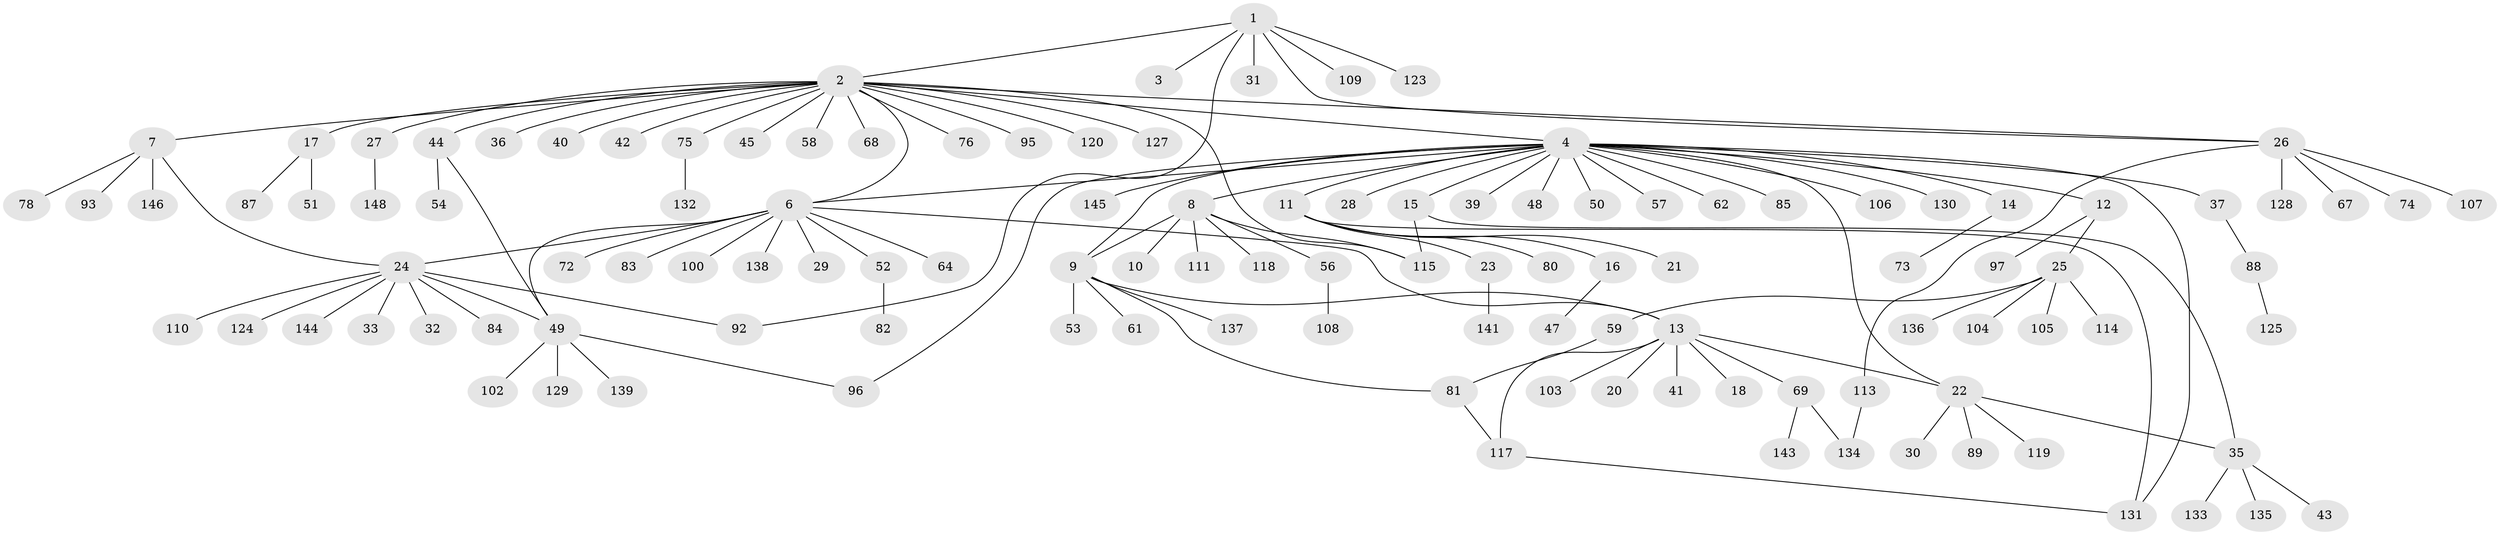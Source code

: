 // original degree distribution, {5: 0.013513513513513514, 18: 0.006756756756756757, 2: 0.10810810810810811, 7: 0.04054054054054054, 17: 0.006756756756756757, 12: 0.006756756756756757, 8: 0.013513513513513514, 1: 0.6554054054054054, 3: 0.08783783783783784, 10: 0.006756756756756757, 4: 0.04054054054054054, 9: 0.006756756756756757, 6: 0.006756756756756757}
// Generated by graph-tools (version 1.1) at 2025/11/02/27/25 16:11:14]
// undirected, 119 vertices, 136 edges
graph export_dot {
graph [start="1"]
  node [color=gray90,style=filled];
  1 [super="+46"];
  2 [super="+19"];
  3 [super="+86"];
  4 [super="+5"];
  6 [super="+34"];
  7;
  8 [super="+99"];
  9 [super="+60"];
  10;
  11 [super="+90"];
  12;
  13 [super="+116"];
  14 [super="+70"];
  15 [super="+38"];
  16;
  17 [super="+91"];
  18;
  20;
  21;
  22 [super="+98"];
  23 [super="+55"];
  24 [super="+63"];
  25 [super="+66"];
  26 [super="+71"];
  27;
  28;
  29;
  30;
  31;
  32;
  33;
  35 [super="+122"];
  36;
  37 [super="+142"];
  39;
  40;
  41;
  42;
  43;
  44;
  45;
  47;
  48;
  49 [super="+77"];
  50;
  51;
  52 [super="+140"];
  53;
  54;
  56 [super="+94"];
  57 [super="+112"];
  58;
  59 [super="+126"];
  61 [super="+65"];
  62;
  64;
  67;
  68;
  69 [super="+79"];
  72;
  73;
  74;
  75;
  76;
  78;
  80;
  81;
  82;
  83;
  84;
  85;
  87;
  88;
  89;
  92;
  93;
  95;
  96 [super="+101"];
  97;
  100;
  102;
  103;
  104;
  105;
  106;
  107;
  108;
  109;
  110;
  111;
  113;
  114;
  115 [super="+147"];
  117 [super="+121"];
  118;
  119;
  120;
  123;
  124;
  125;
  127;
  128;
  129;
  130;
  131;
  132;
  133;
  134;
  135;
  136;
  137;
  138;
  139;
  141;
  143;
  144;
  145;
  146;
  148;
  1 -- 2;
  1 -- 3;
  1 -- 31;
  1 -- 109;
  1 -- 26;
  1 -- 123;
  1 -- 92;
  2 -- 4;
  2 -- 6;
  2 -- 7;
  2 -- 17;
  2 -- 26;
  2 -- 27;
  2 -- 36;
  2 -- 42;
  2 -- 44;
  2 -- 45;
  2 -- 58;
  2 -- 68;
  2 -- 75;
  2 -- 115;
  2 -- 120;
  2 -- 127;
  2 -- 40;
  2 -- 76;
  2 -- 95;
  4 -- 6;
  4 -- 28;
  4 -- 50;
  4 -- 106;
  4 -- 145;
  4 -- 130;
  4 -- 131;
  4 -- 8;
  4 -- 9;
  4 -- 11;
  4 -- 12;
  4 -- 14;
  4 -- 15;
  4 -- 85;
  4 -- 22;
  4 -- 96;
  4 -- 37;
  4 -- 39;
  4 -- 48;
  4 -- 57;
  4 -- 62;
  6 -- 13;
  6 -- 24;
  6 -- 29;
  6 -- 52;
  6 -- 64;
  6 -- 83;
  6 -- 100;
  6 -- 138;
  6 -- 72;
  6 -- 49;
  7 -- 78;
  7 -- 93;
  7 -- 146;
  7 -- 24;
  8 -- 9;
  8 -- 10;
  8 -- 56;
  8 -- 111;
  8 -- 115;
  8 -- 118;
  9 -- 13;
  9 -- 53;
  9 -- 61;
  9 -- 81;
  9 -- 137;
  11 -- 16;
  11 -- 21;
  11 -- 23;
  11 -- 80;
  11 -- 131;
  12 -- 25;
  12 -- 97;
  13 -- 18;
  13 -- 20;
  13 -- 22;
  13 -- 41;
  13 -- 69;
  13 -- 103;
  13 -- 117;
  14 -- 73;
  15 -- 35;
  15 -- 115;
  16 -- 47;
  17 -- 51;
  17 -- 87;
  22 -- 30;
  22 -- 35;
  22 -- 89;
  22 -- 119;
  23 -- 141;
  24 -- 32;
  24 -- 33;
  24 -- 49;
  24 -- 84;
  24 -- 92;
  24 -- 110;
  24 -- 144;
  24 -- 124;
  25 -- 59;
  25 -- 104;
  25 -- 105;
  25 -- 114;
  25 -- 136;
  26 -- 67;
  26 -- 74;
  26 -- 107;
  26 -- 128;
  26 -- 113;
  27 -- 148;
  35 -- 43;
  35 -- 133;
  35 -- 135;
  37 -- 88;
  44 -- 49;
  44 -- 54;
  49 -- 96;
  49 -- 129;
  49 -- 102;
  49 -- 139;
  52 -- 82;
  56 -- 108;
  59 -- 81;
  69 -- 134;
  69 -- 143;
  75 -- 132;
  81 -- 117;
  88 -- 125;
  113 -- 134;
  117 -- 131;
}
